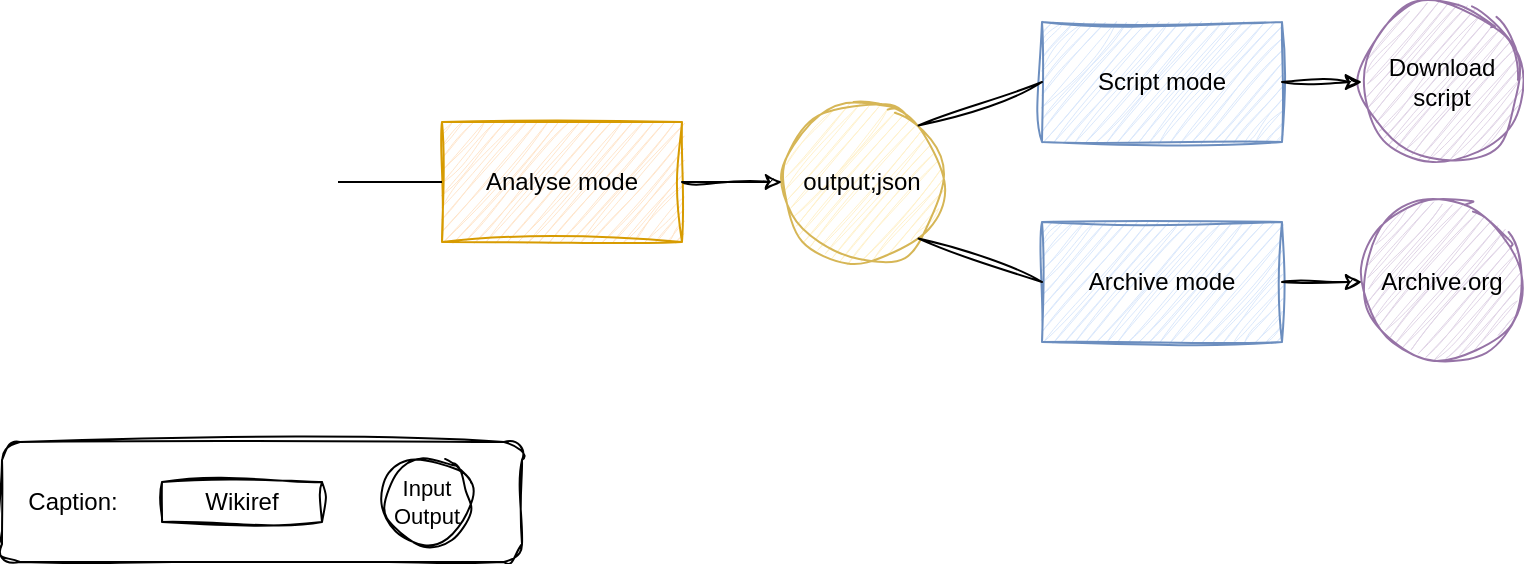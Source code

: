 <mxfile version="21.1.7" type="github">
  <diagram name="Page-1" id="VJtyxQ2RTHAD36A3p6ny">
    <mxGraphModel dx="1372" dy="779" grid="1" gridSize="10" guides="1" tooltips="1" connect="1" arrows="1" fold="1" page="1" pageScale="1" pageWidth="850" pageHeight="1100" math="0" shadow="0">
      <root>
        <mxCell id="0" />
        <mxCell id="1" parent="0" />
        <mxCell id="B_pbxZE5xbWOFdOlRSbC-5" value="" style="rounded=1;whiteSpace=wrap;html=1;glass=0;sketch=1;curveFitting=1;jiggle=2;" vertex="1" parent="1">
          <mxGeometry x="50" y="270" width="260" height="60" as="geometry" />
        </mxCell>
        <mxCell id="R2AB_OP7W7jM0Jj_TJfU-1" value="" style="shape=image;verticalLabelPosition=bottom;labelBackgroundColor=default;verticalAlign=top;aspect=fixed;imageAspect=0;image=https://upload.wikimedia.org/wikipedia/commons/thumb/d/dd/MediaWiki-2020-logo.svg/1200px-MediaWiki-2020-logo.svg.png;" parent="1" vertex="1">
          <mxGeometry x="100" y="74.45" width="118" height="131.11" as="geometry" />
        </mxCell>
        <mxCell id="R2AB_OP7W7jM0Jj_TJfU-2" value="Analyse mode" style="rounded=0;whiteSpace=wrap;html=1;fillColor=#ffe6cc;strokeColor=#d79b00;sketch=1;curveFitting=1;jiggle=2;" parent="1" vertex="1">
          <mxGeometry x="270" y="110" width="120" height="60" as="geometry" />
        </mxCell>
        <mxCell id="R2AB_OP7W7jM0Jj_TJfU-3" value="Script mode" style="rounded=0;whiteSpace=wrap;html=1;fillColor=#dae8fc;strokeColor=#6c8ebf;sketch=1;curveFitting=1;jiggle=2;" parent="1" vertex="1">
          <mxGeometry x="570" y="60" width="120" height="60" as="geometry" />
        </mxCell>
        <mxCell id="R2AB_OP7W7jM0Jj_TJfU-4" value="Archive mode" style="rounded=0;whiteSpace=wrap;html=1;fillColor=#dae8fc;strokeColor=#6c8ebf;sketch=1;curveFitting=1;jiggle=2;" parent="1" vertex="1">
          <mxGeometry x="570" y="160" width="120" height="60" as="geometry" />
        </mxCell>
        <mxCell id="R2AB_OP7W7jM0Jj_TJfU-5" value="output;json" style="ellipse;whiteSpace=wrap;html=1;aspect=fixed;fillColor=#fff2cc;strokeColor=#d6b656;sketch=1;curveFitting=1;jiggle=2;" parent="1" vertex="1">
          <mxGeometry x="440" y="100" width="80" height="80" as="geometry" />
        </mxCell>
        <mxCell id="R2AB_OP7W7jM0Jj_TJfU-7" value="" style="endArrow=classic;html=1;rounded=0;exitX=1;exitY=0.5;exitDx=0;exitDy=0;entryX=0;entryY=0.5;entryDx=0;entryDy=0;sketch=1;curveFitting=1;jiggle=2;" parent="1" source="R2AB_OP7W7jM0Jj_TJfU-2" target="R2AB_OP7W7jM0Jj_TJfU-5" edge="1">
          <mxGeometry width="50" height="50" relative="1" as="geometry">
            <mxPoint x="400" y="240" as="sourcePoint" />
            <mxPoint x="450" y="190" as="targetPoint" />
          </mxGeometry>
        </mxCell>
        <mxCell id="R2AB_OP7W7jM0Jj_TJfU-11" value="Archive.org" style="ellipse;whiteSpace=wrap;html=1;aspect=fixed;fillColor=#e1d5e7;strokeColor=#9673a6;sketch=1;curveFitting=1;jiggle=2;" parent="1" vertex="1">
          <mxGeometry x="730" y="150" width="80" height="80" as="geometry" />
        </mxCell>
        <mxCell id="R2AB_OP7W7jM0Jj_TJfU-12" value="&lt;div&gt;Download&lt;/div&gt;&lt;div&gt;script&lt;/div&gt;" style="ellipse;whiteSpace=wrap;html=1;aspect=fixed;fillColor=#e1d5e7;strokeColor=#9673a6;sketch=1;curveFitting=1;jiggle=2;" parent="1" vertex="1">
          <mxGeometry x="730" y="50" width="80" height="80" as="geometry" />
        </mxCell>
        <mxCell id="R2AB_OP7W7jM0Jj_TJfU-13" value="" style="endArrow=classic;html=1;rounded=0;exitX=1;exitY=0.5;exitDx=0;exitDy=0;sketch=1;curveFitting=1;jiggle=2;" parent="1" source="R2AB_OP7W7jM0Jj_TJfU-3" target="R2AB_OP7W7jM0Jj_TJfU-12" edge="1">
          <mxGeometry width="50" height="50" relative="1" as="geometry">
            <mxPoint x="400" y="240" as="sourcePoint" />
            <mxPoint x="450" y="190" as="targetPoint" />
          </mxGeometry>
        </mxCell>
        <mxCell id="R2AB_OP7W7jM0Jj_TJfU-16" value="" style="endArrow=classic;html=1;rounded=0;entryX=0;entryY=0.5;entryDx=0;entryDy=0;sketch=1;curveFitting=1;jiggle=2;" parent="1" source="R2AB_OP7W7jM0Jj_TJfU-4" target="R2AB_OP7W7jM0Jj_TJfU-11" edge="1">
          <mxGeometry width="50" height="50" relative="1" as="geometry">
            <mxPoint x="400" y="240" as="sourcePoint" />
            <mxPoint x="450" y="190" as="targetPoint" />
          </mxGeometry>
        </mxCell>
        <mxCell id="R2AB_OP7W7jM0Jj_TJfU-18" value="" style="endArrow=none;html=1;rounded=0;exitX=1;exitY=0.5;exitDx=0;exitDy=0;" parent="1" source="R2AB_OP7W7jM0Jj_TJfU-1" target="R2AB_OP7W7jM0Jj_TJfU-2" edge="1">
          <mxGeometry width="50" height="50" relative="1" as="geometry">
            <mxPoint x="320" y="280" as="sourcePoint" />
            <mxPoint x="370" y="230" as="targetPoint" />
          </mxGeometry>
        </mxCell>
        <mxCell id="R2AB_OP7W7jM0Jj_TJfU-19" value="" style="endArrow=none;html=1;rounded=0;entryX=0;entryY=0.5;entryDx=0;entryDy=0;exitX=1;exitY=0;exitDx=0;exitDy=0;sketch=1;curveFitting=1;jiggle=2;" parent="1" source="R2AB_OP7W7jM0Jj_TJfU-5" target="R2AB_OP7W7jM0Jj_TJfU-3" edge="1">
          <mxGeometry width="50" height="50" relative="1" as="geometry">
            <mxPoint x="440" y="280" as="sourcePoint" />
            <mxPoint x="490" y="230" as="targetPoint" />
          </mxGeometry>
        </mxCell>
        <mxCell id="R2AB_OP7W7jM0Jj_TJfU-20" value="" style="endArrow=none;html=1;rounded=0;entryX=0;entryY=0.5;entryDx=0;entryDy=0;exitX=1;exitY=1;exitDx=0;exitDy=0;sketch=1;curveFitting=1;jiggle=2;" parent="1" source="R2AB_OP7W7jM0Jj_TJfU-5" target="R2AB_OP7W7jM0Jj_TJfU-4" edge="1">
          <mxGeometry width="50" height="50" relative="1" as="geometry">
            <mxPoint x="470" y="270" as="sourcePoint" />
            <mxPoint x="520" y="220" as="targetPoint" />
          </mxGeometry>
        </mxCell>
        <mxCell id="B_pbxZE5xbWOFdOlRSbC-2" value="Wikiref" style="rounded=0;whiteSpace=wrap;html=1;sketch=1;curveFitting=1;jiggle=2;" vertex="1" parent="1">
          <mxGeometry x="130" y="290" width="80" height="20" as="geometry" />
        </mxCell>
        <mxCell id="B_pbxZE5xbWOFdOlRSbC-3" value="&lt;div style=&quot;font-size: 11px;&quot;&gt;&lt;font style=&quot;font-size: 11px;&quot;&gt;Input&lt;/font&gt;&lt;/div&gt;&lt;div style=&quot;font-size: 11px;&quot;&gt;&lt;font style=&quot;font-size: 11px;&quot;&gt;Output&lt;font style=&quot;font-size: 11px;&quot;&gt;&lt;br&gt;&lt;/font&gt;&lt;/font&gt;&lt;/div&gt;" style="ellipse;whiteSpace=wrap;html=1;aspect=fixed;fontSize=8;sketch=1;curveFitting=1;jiggle=2;" vertex="1" parent="1">
          <mxGeometry x="240" y="277.5" width="45" height="45" as="geometry" />
        </mxCell>
        <mxCell id="B_pbxZE5xbWOFdOlRSbC-4" value="Caption:" style="text;html=1;align=center;verticalAlign=middle;resizable=0;points=[];autosize=1;strokeColor=none;fillColor=none;sketch=1;curveFitting=1;jiggle=2;" vertex="1" parent="1">
          <mxGeometry x="50" y="285" width="70" height="30" as="geometry" />
        </mxCell>
      </root>
    </mxGraphModel>
  </diagram>
</mxfile>
